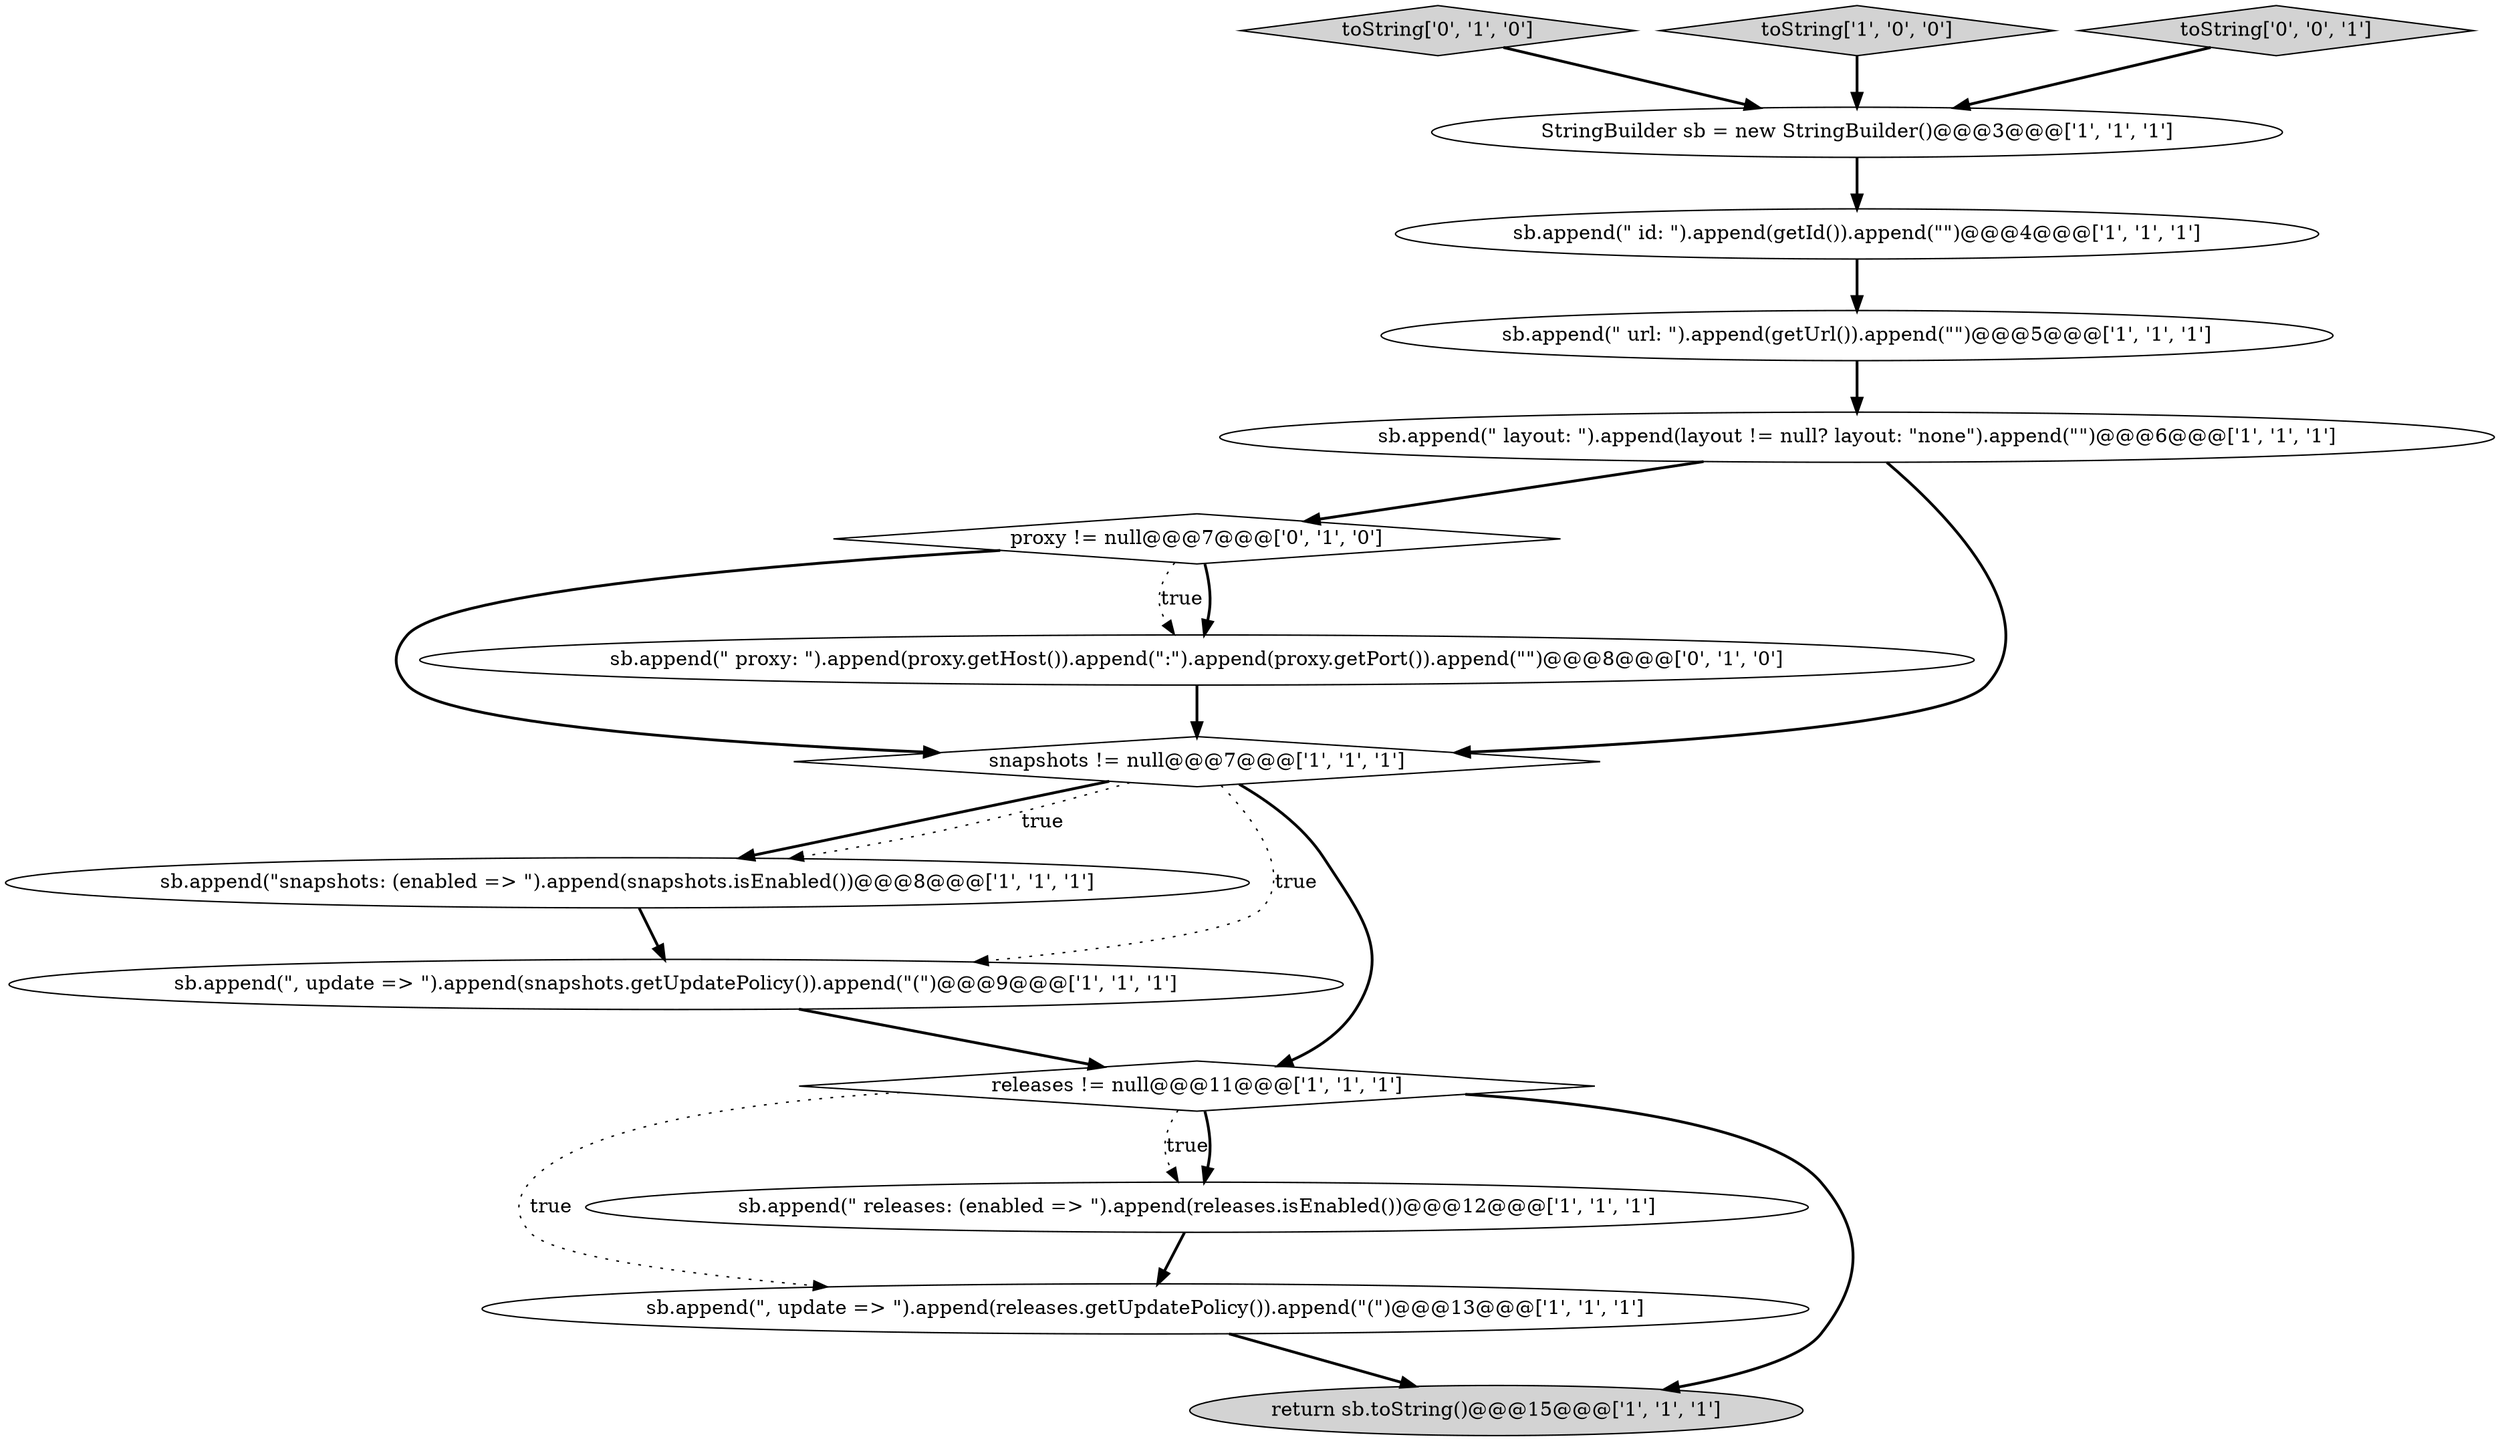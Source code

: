 digraph {
8 [style = filled, label = "sb.append(\" releases: (enabled => \").append(releases.isEnabled())@@@12@@@['1', '1', '1']", fillcolor = white, shape = ellipse image = "AAA0AAABBB1BBB"];
10 [style = filled, label = "sb.append(\", update => \").append(releases.getUpdatePolicy()).append(\"(\")@@@13@@@['1', '1', '1']", fillcolor = white, shape = ellipse image = "AAA0AAABBB1BBB"];
12 [style = filled, label = "proxy != null@@@7@@@['0', '1', '0']", fillcolor = white, shape = diamond image = "AAA1AAABBB2BBB"];
1 [style = filled, label = "StringBuilder sb = new StringBuilder()@@@3@@@['1', '1', '1']", fillcolor = white, shape = ellipse image = "AAA0AAABBB1BBB"];
13 [style = filled, label = "toString['0', '1', '0']", fillcolor = lightgray, shape = diamond image = "AAA0AAABBB2BBB"];
14 [style = filled, label = "sb.append(\" proxy: \").append(proxy.getHost()).append(\":\").append(proxy.getPort()).append(\"\")@@@8@@@['0', '1', '0']", fillcolor = white, shape = ellipse image = "AAA1AAABBB2BBB"];
2 [style = filled, label = "toString['1', '0', '0']", fillcolor = lightgray, shape = diamond image = "AAA0AAABBB1BBB"];
3 [style = filled, label = "return sb.toString()@@@15@@@['1', '1', '1']", fillcolor = lightgray, shape = ellipse image = "AAA0AAABBB1BBB"];
11 [style = filled, label = "sb.append(\"snapshots: (enabled => \").append(snapshots.isEnabled())@@@8@@@['1', '1', '1']", fillcolor = white, shape = ellipse image = "AAA0AAABBB1BBB"];
15 [style = filled, label = "toString['0', '0', '1']", fillcolor = lightgray, shape = diamond image = "AAA0AAABBB3BBB"];
6 [style = filled, label = "sb.append(\" id: \").append(getId()).append(\"\")@@@4@@@['1', '1', '1']", fillcolor = white, shape = ellipse image = "AAA0AAABBB1BBB"];
9 [style = filled, label = "sb.append(\" layout: \").append(layout != null? layout: \"none\").append(\"\")@@@6@@@['1', '1', '1']", fillcolor = white, shape = ellipse image = "AAA0AAABBB1BBB"];
5 [style = filled, label = "releases != null@@@11@@@['1', '1', '1']", fillcolor = white, shape = diamond image = "AAA0AAABBB1BBB"];
4 [style = filled, label = "sb.append(\", update => \").append(snapshots.getUpdatePolicy()).append(\"(\")@@@9@@@['1', '1', '1']", fillcolor = white, shape = ellipse image = "AAA0AAABBB1BBB"];
7 [style = filled, label = "snapshots != null@@@7@@@['1', '1', '1']", fillcolor = white, shape = diamond image = "AAA0AAABBB1BBB"];
0 [style = filled, label = "sb.append(\" url: \").append(getUrl()).append(\"\")@@@5@@@['1', '1', '1']", fillcolor = white, shape = ellipse image = "AAA0AAABBB1BBB"];
5->8 [style = dotted, label="true"];
12->7 [style = bold, label=""];
14->7 [style = bold, label=""];
11->4 [style = bold, label=""];
7->4 [style = dotted, label="true"];
5->10 [style = dotted, label="true"];
5->8 [style = bold, label=""];
15->1 [style = bold, label=""];
12->14 [style = bold, label=""];
6->0 [style = bold, label=""];
4->5 [style = bold, label=""];
0->9 [style = bold, label=""];
7->11 [style = bold, label=""];
1->6 [style = bold, label=""];
7->11 [style = dotted, label="true"];
10->3 [style = bold, label=""];
2->1 [style = bold, label=""];
12->14 [style = dotted, label="true"];
7->5 [style = bold, label=""];
13->1 [style = bold, label=""];
5->3 [style = bold, label=""];
8->10 [style = bold, label=""];
9->12 [style = bold, label=""];
9->7 [style = bold, label=""];
}
